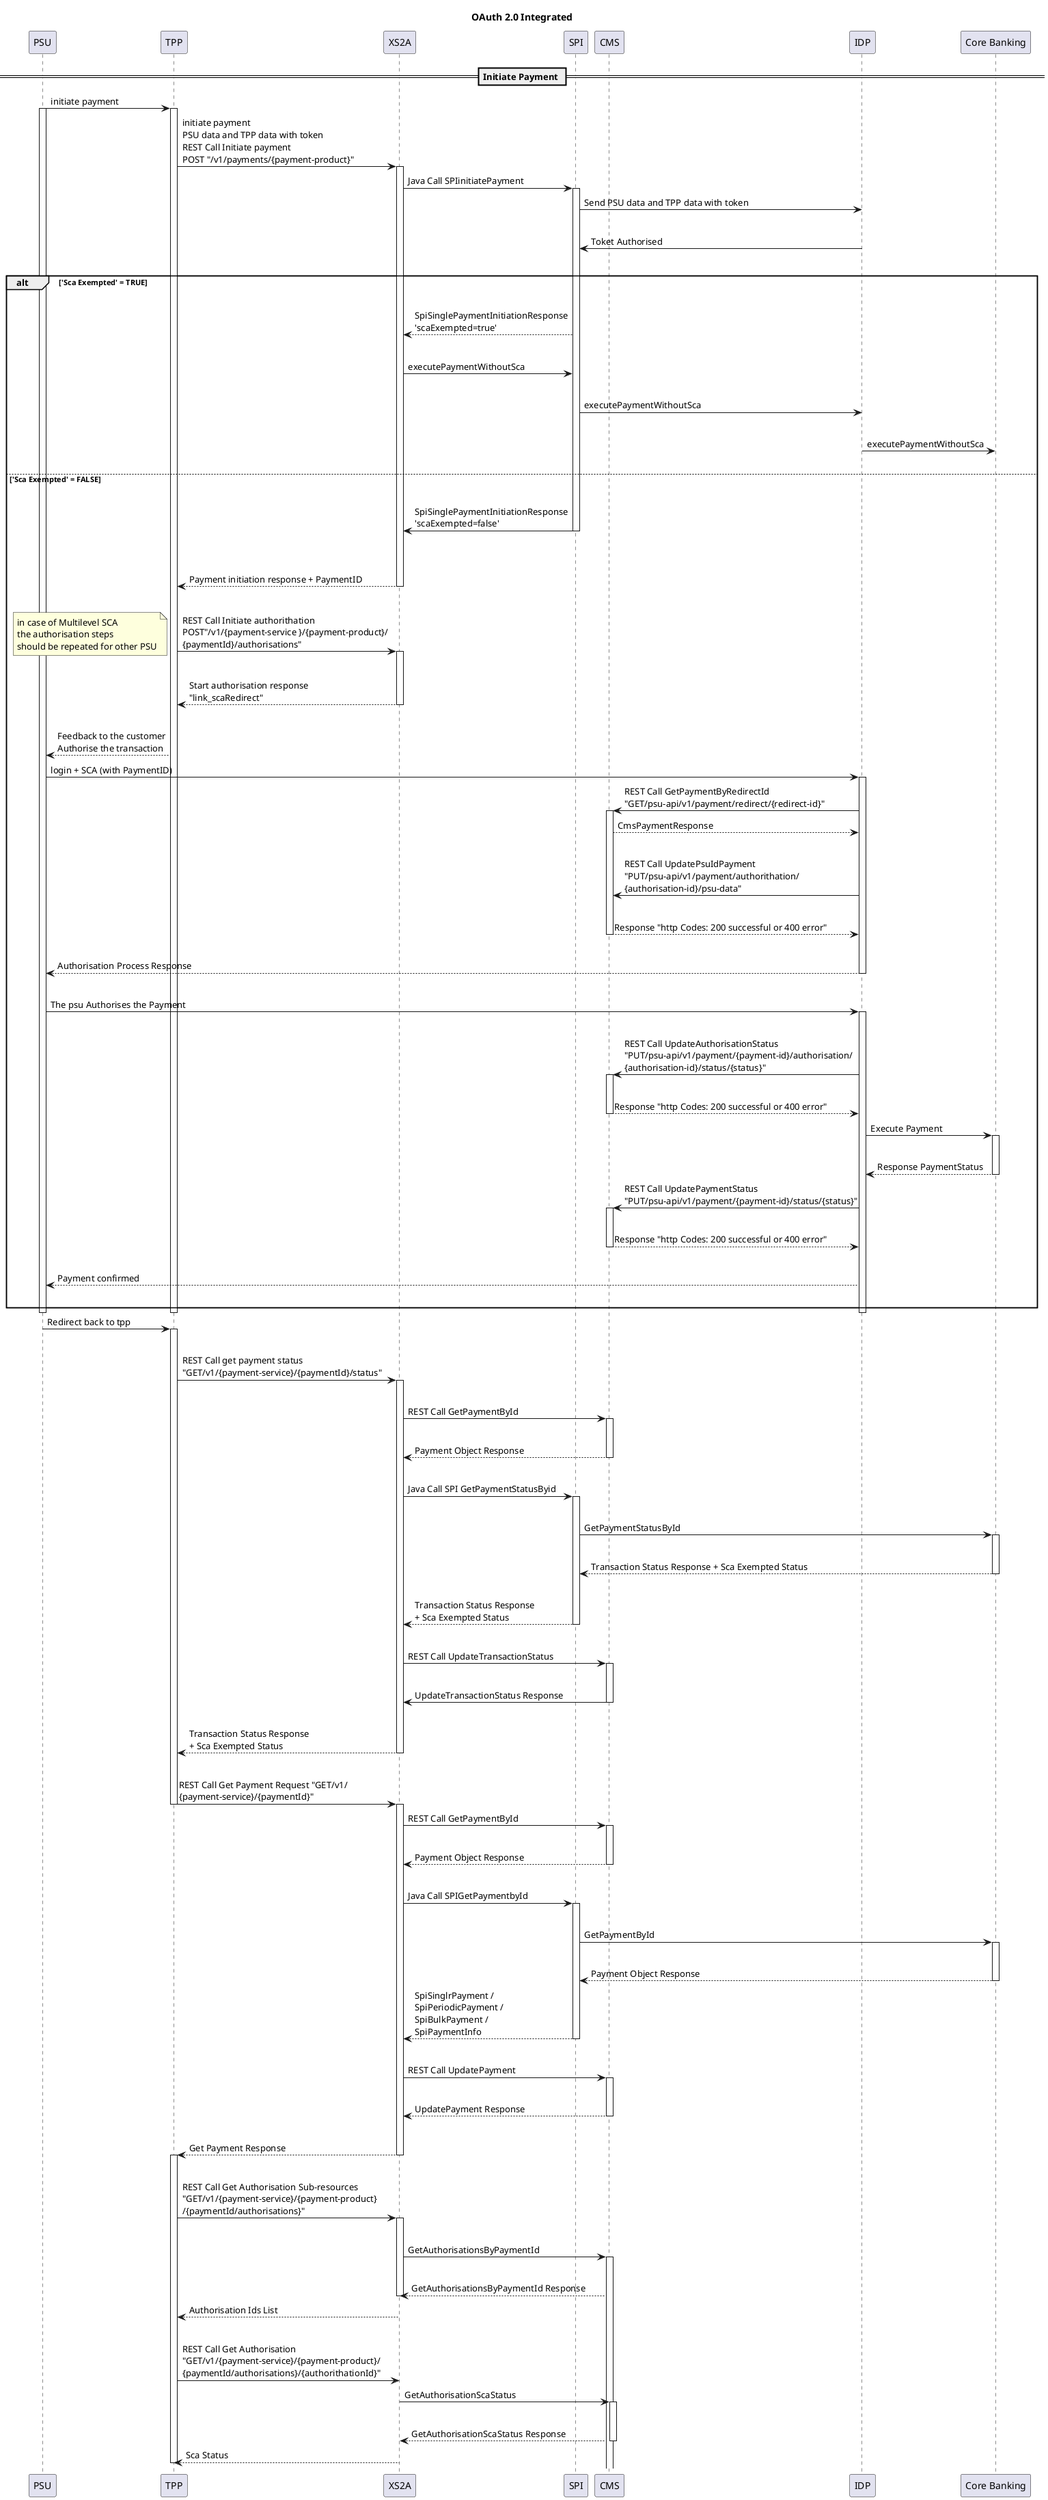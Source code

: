 @startuml integrated_sdv

title OAuth 2.0 Integrated

participant PSU as psu
participant TPP as tpp
participant XS2A as xs2a
participant SPI as spi
participant CMS as cms
participant IDP as idp
participant "Core Banking" as cbs

== Initiate Payment ==

psu -> tpp: initiate payment
activate tpp
activate psu
tpp -> xs2a: initiate payment\nPSU data and TPP data with token\nREST Call Initiate payment\nPOST "/v1/payments/{payment-product}"
activate xs2a
xs2a -> spi: Java Call SPIinitiatePayment
activate spi
spi->idp: Send PSU data and TPP data with token
|||
idp->spi: Toket Authorised
|||
alt 'Sca Exempted' = TRUE
|||
spi-->xs2a: SpiSinglePaymentInitiationResponse\n'scaExempted=true'
|||
xs2a->spi: executePaymentWithoutSca
|||
spi->idp: executePaymentWithoutSca
|||
idp->cbs: executePaymentWithoutSca
|||
else 'Sca Exempted' = FALSE
|||
spi->xs2a: SpiSinglePaymentInitiationResponse\n'scaExempted=false'
|||
deactivate spi
|||
xs2a-->tpp:Payment initiation response + PaymentID
deactivate xs2a
|||
tpp->xs2a: REST Call Initiate authorithation \nPOST"/v1/{payment-service }/{payment-product}/\n{paymentId}/authorisations"
activate xs2a
note left
         in case of Multilevel SCA
         the authorisation steps
         should be repeated for other PSU
end note
|||
xs2a-->tpp:Start authorisation response\n"link_scaRedirect"
deactivate xs2a
|||
tpp --> psu: Feedback to the customer\nAuthorise the transaction
psu -> idp: login + SCA (with PaymentID)
activate idp
idp -> cms: REST Call GetPaymentByRedirectId\n"GET/psu-api/v1/payment/redirect/{redirect-id}"
activate cms
cms-->idp: CmsPaymentResponse
|||
idp->cms: REST Call UpdatePsuIdPayment\n"PUT/psu-api/v1/payment/authorithation/\n{authorisation-id}/psu-data"
|||
cms-->idp: Response "http Codes: 200 successful or 400 error"
deactivate cms
|||
idp-->psu: Authorisation Process Response
deactivate idp
|||
psu->idp: The psu Authorises the Payment
activate idp
|||
idp->cms: REST Call UpdateAuthorisationStatus\n"PUT/psu-api/v1/payment/{payment-id}/authorisation/\n{authorisation-id}/status/{status}"
activate cms
|||
cms-->idp: Response "http Codes: 200 successful or 400 error"
deactivate cms
idp->cbs: Execute Payment
activate cbs
|||
cbs-->idp: Response PaymentStatus
deactivate cbs
idp->cms: REST Call UpdatePaymentStatus\n"PUT/psu-api/v1/payment/{payment-id}/status/{status}"
activate cms
|||
cms-->idp: Response "http Codes: 200 successful or 400 error"
deactivate cms
|||
idp --> psu: Payment confirmed
|||
end
deactivate psu
deactivate tpp
deactivate idp
psu->tpp: Redirect back to tpp
deactivate psu
activate tpp
|||
tpp->xs2a: REST Call get payment status\n"GET/v1/{payment-service}/{paymentId}/status"
activate xs2a
|||
xs2a->cms: REST Call GetPaymentById
activate cms
|||
cms-->xs2a: Payment Object Response
deactivate cms
|||
xs2a->spi: Java Call SPI GetPaymentStatusByid
activate spi
|||
spi->cbs: GetPaymentStatusById
activate cbs
|||
cbs-->spi: Transaction Status Response + Sca Exempted Status
deactivate cbs
|||
spi-->xs2a: Transaction Status Response\n+ Sca Exempted Status
deactivate spi
|||
xs2a->cms: REST Call UpdateTransactionStatus
activate cms
|||
cms->xs2a: UpdateTransactionStatus Response
deactivate cms
|||
xs2a-->tpp: Transaction Status Response\n+ Sca Exempted Status
deactivate xs2a
|||
tpp->xs2a: REST Call Get Payment Request "GET/v1/\n{payment-service}/{paymentId}"
deactivate tpp
activate xs2a
xs2a->cms: REST Call GetPaymentById
activate cms
|||
cms-->xs2a: Payment Object Response
deactivate cms
|||
xs2a->spi: Java Call SPIGetPaymentbyId
activate spi
|||
spi->cbs: GetPaymentById
activate cbs
|||
cbs-->spi: Payment Object Response
deactivate cbs
spi-->xs2a: SpiSinglrPayment /\nSpiPeriodicPayment /\nSpiBulkPayment /\nSpiPaymentInfo
deactivate spi
|||
xs2a->cms: REST Call UpdatePayment
activate cms
|||
cms-->xs2a: UpdatePayment Response
deactivate cms
|||
xs2a-->tpp: Get Payment Response
deactivate xs2a
activate tpp
|||
tpp->xs2a: REST Call Get Authorisation Sub-resources\n"GET/v1/{payment-service}/{payment-product}\n/{paymentId/authorisations}"
activate xs2a
|||
xs2a->cms: GetAuthorisationsByPaymentId
activate cms
|||
cms-->xs2a: GetAuthorisationsByPaymentId Response
deactivate xs2a
xs2a-->tpp: Authorisation Ids List
|||
tpp->xs2a: REST Call Get Authorisation\n"GET/v1/{payment-service}/{payment-product}/\n{paymentId/authorisations}/{authorithationId}"
xs2a->cms: GetAuthorisationScaStatus
activate cms
|||
cms-->xs2a: GetAuthorisationScaStatus Response
deactivate cms
xs2a-->tpp: Sca Status
deactivate xs2a
deactivate tpp
@enduml



